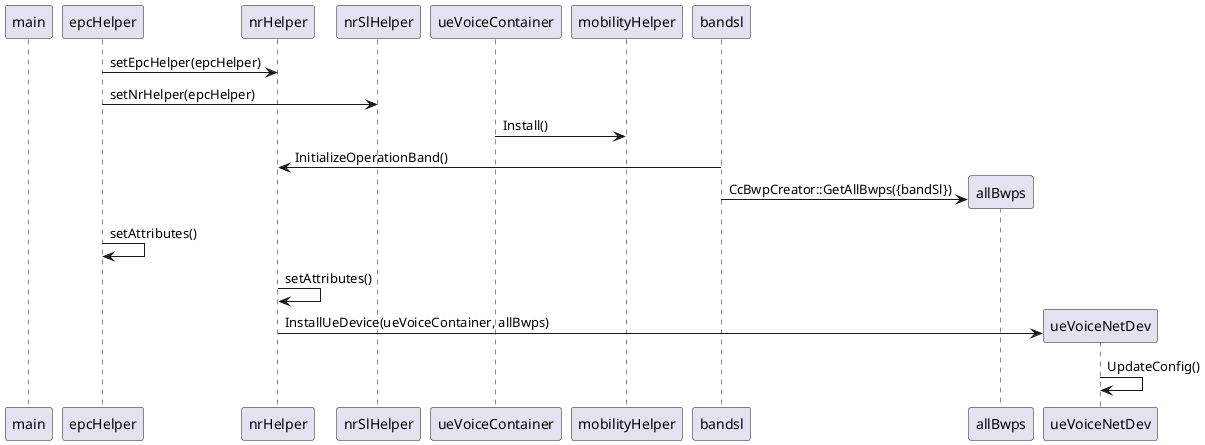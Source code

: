 @startuml main-sequence

participant main
participant epcHelper
participant nrHelper
participant nrSlHelper

participant ueVoiceContainer
participant mobilityHelper

participant bandsl

nrHelper <- epcHelper: setEpcHelper(epcHelper)
nrSlHelper <- epcHelper: setNrHelper(epcHelper)

mobilityHelper <- ueVoiceContainer : Install()

nrHelper <- bandsl : InitializeOperationBand()

create allBwps
bandsl -> allBwps : CcBwpCreator::GetAllBwps({bandSl})

epcHelper -> epcHelper : setAttributes()
nrHelper -> nrHelper : setAttributes()

create ueVoiceNetDev
nrHelper -> ueVoiceNetDev : InstallUeDevice(ueVoiceContainer, allBwps)
ueVoiceNetDev -> ueVoiceNetDev : UpdateConfig()









@enduml
